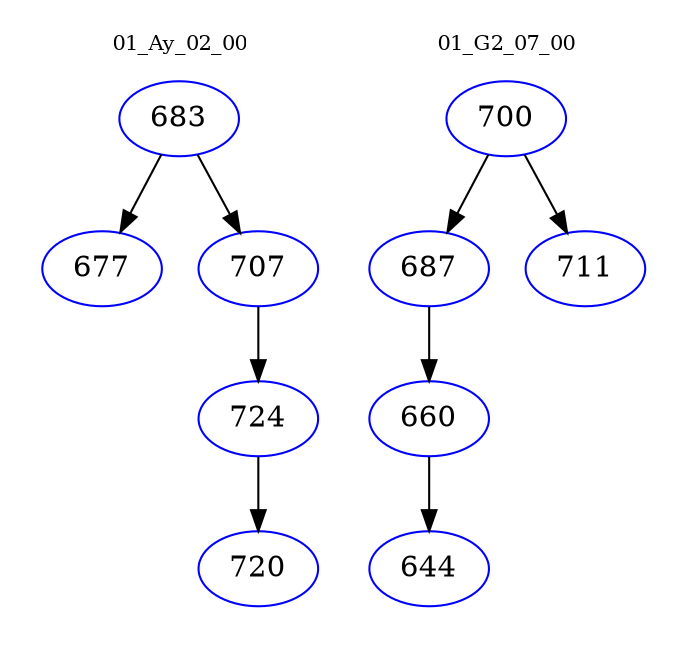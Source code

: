 digraph{
subgraph cluster_0 {
color = white
label = "01_Ay_02_00";
fontsize=10;
T0_683 [label="683", color="blue"]
T0_683 -> T0_677 [color="black"]
T0_677 [label="677", color="blue"]
T0_683 -> T0_707 [color="black"]
T0_707 [label="707", color="blue"]
T0_707 -> T0_724 [color="black"]
T0_724 [label="724", color="blue"]
T0_724 -> T0_720 [color="black"]
T0_720 [label="720", color="blue"]
}
subgraph cluster_1 {
color = white
label = "01_G2_07_00";
fontsize=10;
T1_700 [label="700", color="blue"]
T1_700 -> T1_687 [color="black"]
T1_687 [label="687", color="blue"]
T1_687 -> T1_660 [color="black"]
T1_660 [label="660", color="blue"]
T1_660 -> T1_644 [color="black"]
T1_644 [label="644", color="blue"]
T1_700 -> T1_711 [color="black"]
T1_711 [label="711", color="blue"]
}
}
